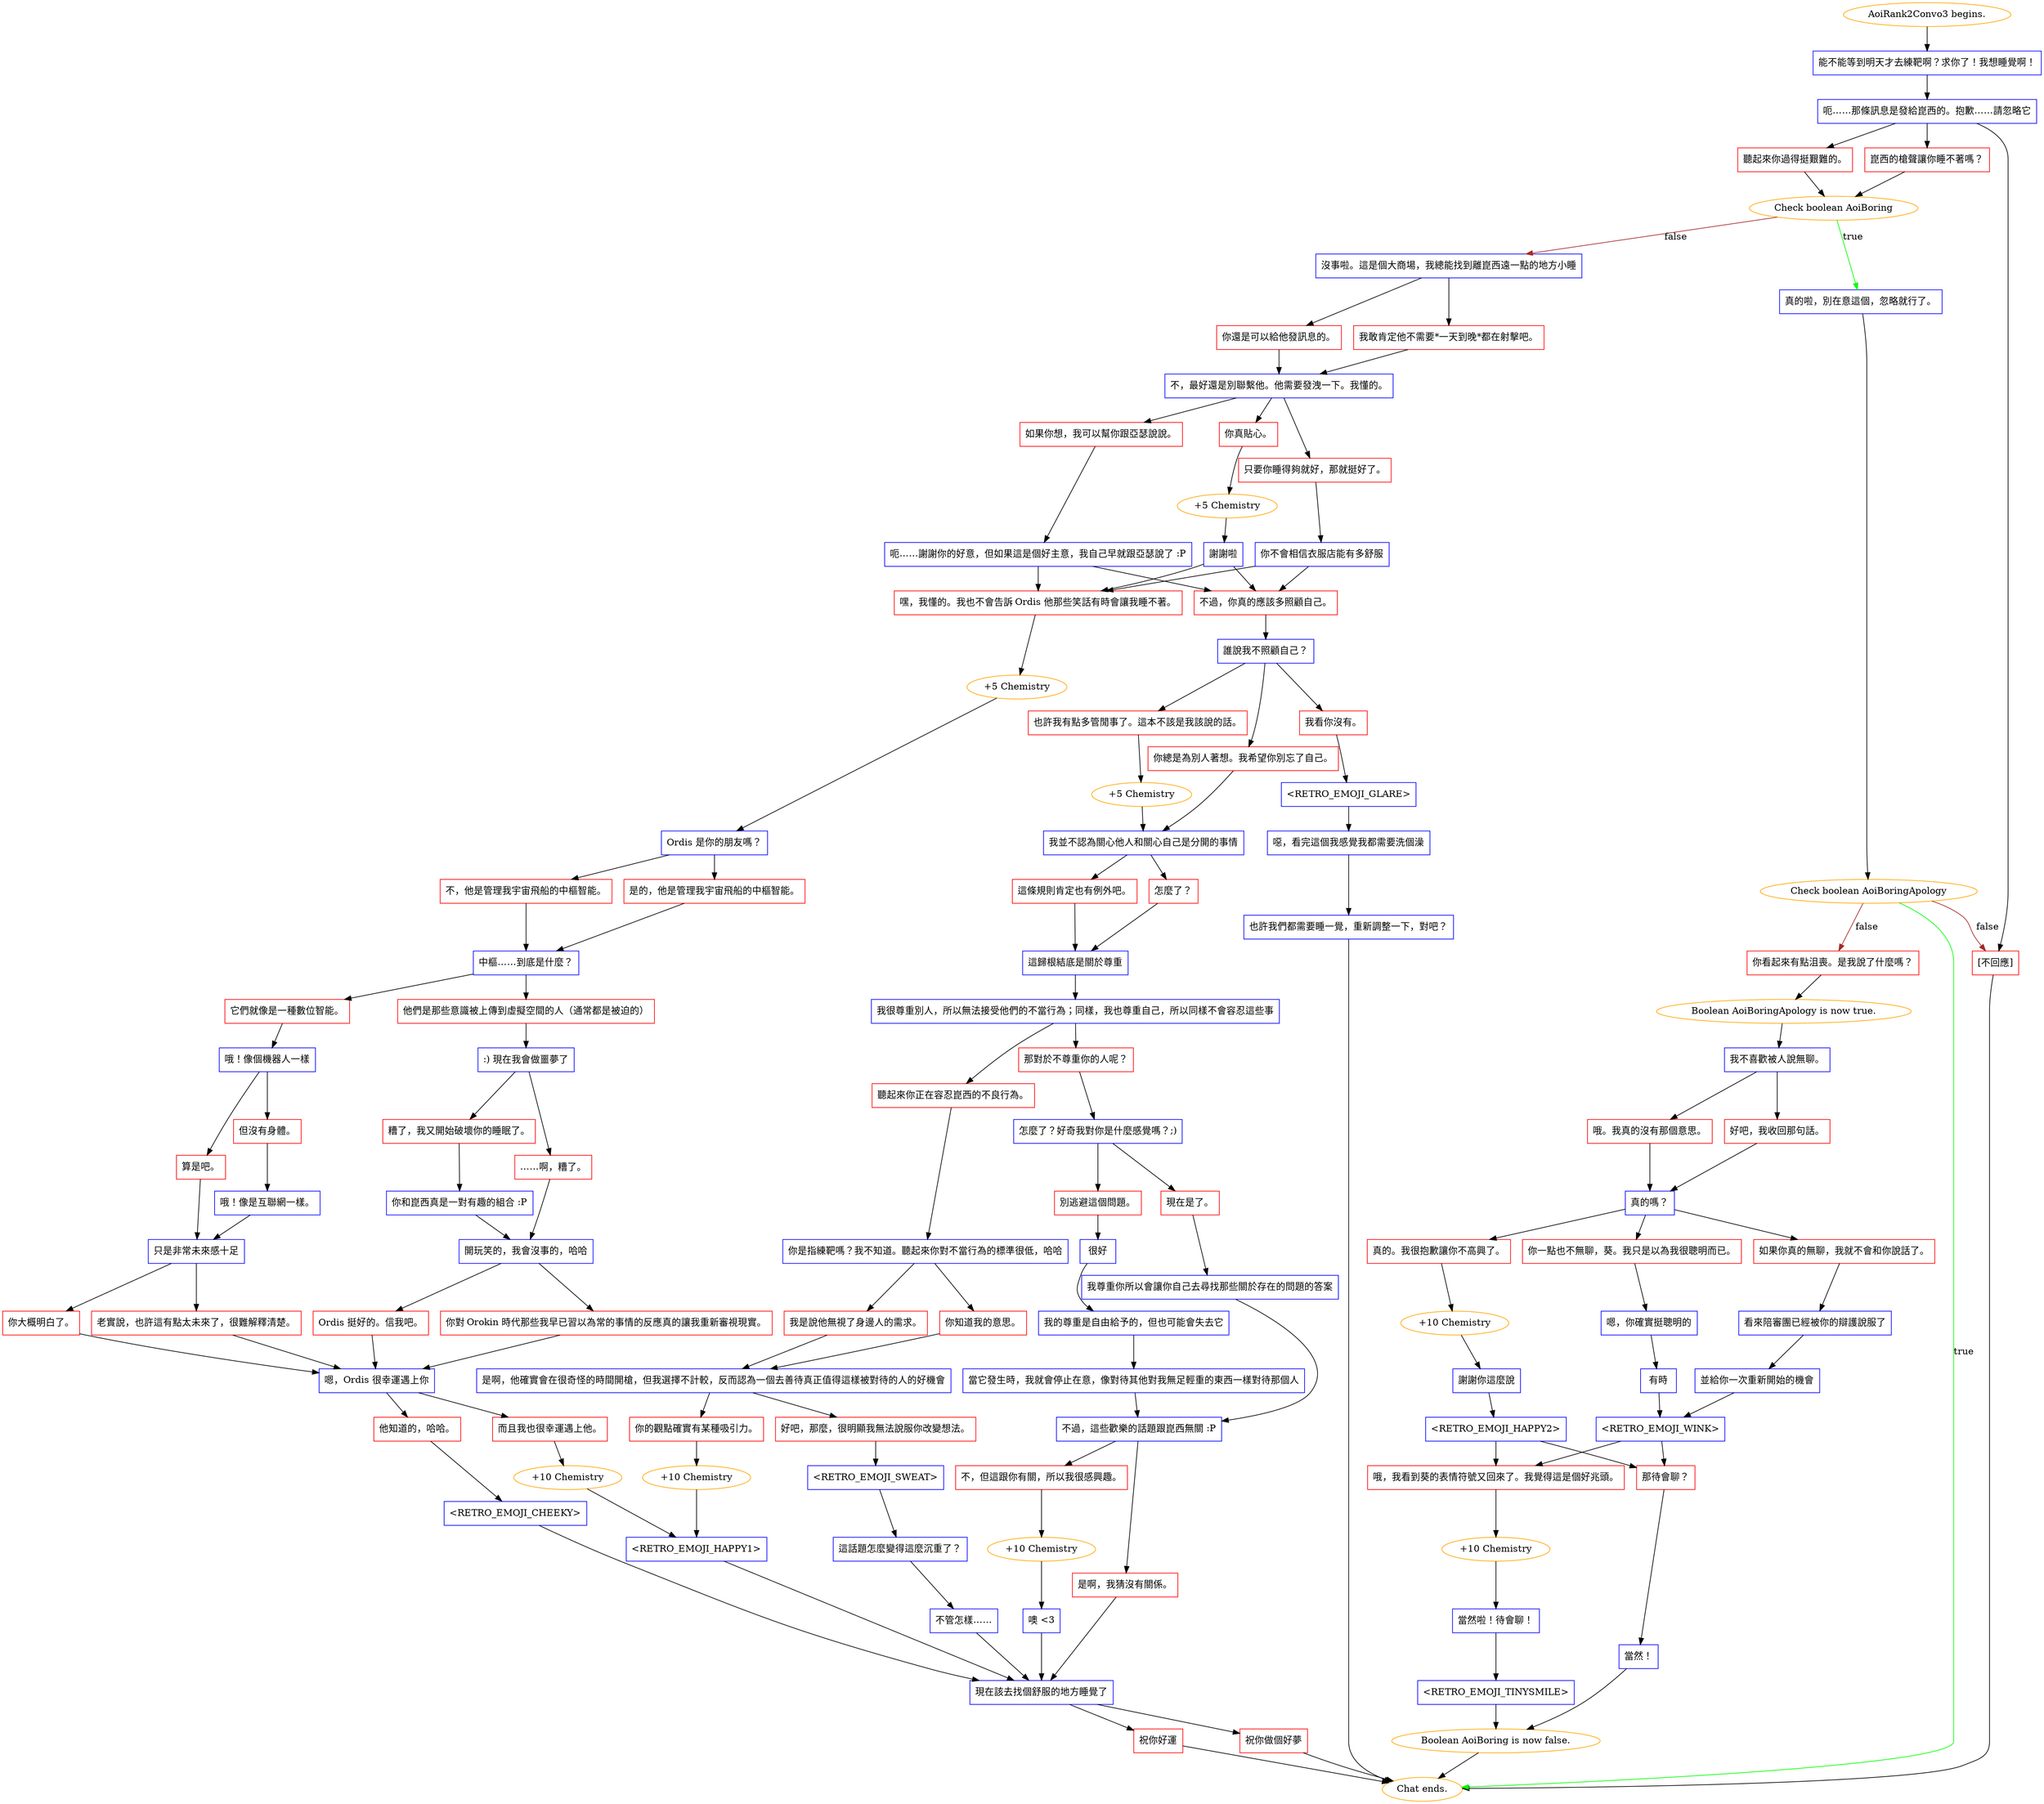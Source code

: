 digraph {
	"AoiRank2Convo3 begins." [color=orange];
		"AoiRank2Convo3 begins." -> j1329965073;
	j1329965073 [label="能不能等到明天才去練靶啊？求你了！我想睡覺啊！",shape=box,color=blue];
		j1329965073 -> j1948161627;
	j1948161627 [label="呃……那條訊息是發給崑西的。抱歉……請忽略它",shape=box,color=blue];
		j1948161627 -> j3978796584;
		j1948161627 -> j2953305601;
		j1948161627 -> j3233129582;
	j3978796584 [label="崑西的槍聲讓你睡不著嗎？",shape=box,color=red];
		j3978796584 -> j984047784;
	j2953305601 [label="聽起來你過得挺艱難的。",shape=box,color=red];
		j2953305601 -> j984047784;
	j3233129582 [label="[不回應]",shape=box,color=red];
		j3233129582 -> "Chat ends.";
	j984047784 [label="Check boolean AoiBoring",color=orange];
		j984047784 -> j4203448732 [label=true,color=green];
		j984047784 -> j3506911729 [label=false,color=brown];
	"Chat ends." [color=orange];
	j4203448732 [label="真的啦，別在意這個，忽略就行了。",shape=box,color=blue];
		j4203448732 -> j1748829211;
	j3506911729 [label="沒事啦。這是個大商場，我總能找到離崑西遠一點的地方小睡",shape=box,color=blue];
		j3506911729 -> j1541126260;
		j3506911729 -> j1882912319;
	j1748829211 [label="Check boolean AoiBoringApology",color=orange];
		j1748829211 -> "Chat ends." [label=true,color=green];
		j1748829211 -> j2077131636 [label=false,color=brown];
		j1748829211 -> j3233129582 [label=false,color=brown];
	j1541126260 [label="我敢肯定他不需要*一天到晚*都在射擊吧。",shape=box,color=red];
		j1541126260 -> j3963734843;
	j1882912319 [label="你還是可以給他發訊息的。",shape=box,color=red];
		j1882912319 -> j3963734843;
	j2077131636 [label="你看起來有點沮喪。是我說了什麼嗎？",shape=box,color=red];
		j2077131636 -> j3795353794;
	j3963734843 [label="不，最好還是別聯繫他。他需要發洩一下。我懂的。",shape=box,color=blue];
		j3963734843 -> j2043135285;
		j3963734843 -> j1589540590;
		j3963734843 -> j2339358134;
	j3795353794 [label="Boolean AoiBoringApology is now true.",color=orange];
		j3795353794 -> j4270231895;
	j2043135285 [label="如果你想，我可以幫你跟亞瑟說說。",shape=box,color=red];
		j2043135285 -> j4030696574;
	j1589540590 [label="你真貼心。",shape=box,color=red];
		j1589540590 -> j316466187;
	j2339358134 [label="只要你睡得夠就好，那就挺好了。",shape=box,color=red];
		j2339358134 -> j2766100659;
	j4270231895 [label="我不喜歡被人說無聊。",shape=box,color=blue];
		j4270231895 -> j1849072514;
		j4270231895 -> j2785843343;
	j4030696574 [label="呃……謝謝你的好意，但如果這是個好主意，我自己早就跟亞瑟說了 :P",shape=box,color=blue];
		j4030696574 -> j390857579;
		j4030696574 -> j2528549067;
	j316466187 [label="+5 Chemistry",color=orange];
		j316466187 -> j3910293456;
	j2766100659 [label="你不會相信衣服店能有多舒服",shape=box,color=blue];
		j2766100659 -> j390857579;
		j2766100659 -> j2528549067;
	j1849072514 [label="哦。我真的沒有那個意思。",shape=box,color=red];
		j1849072514 -> j3304540796;
	j2785843343 [label="好吧，我收回那句話。",shape=box,color=red];
		j2785843343 -> j3304540796;
	j390857579 [label="嘿，我懂的。我也不會告訴 Ordis 他那些笑話有時會讓我睡不著。",shape=box,color=red];
		j390857579 -> j2213553836;
	j2528549067 [label="不過，你真的應該多照顧自己。",shape=box,color=red];
		j2528549067 -> j4172957431;
	j3910293456 [label="謝謝啦",shape=box,color=blue];
		j3910293456 -> j390857579;
		j3910293456 -> j2528549067;
	j3304540796 [label="真的嗎？",shape=box,color=blue];
		j3304540796 -> j1969792492;
		j3304540796 -> j2461845243;
		j3304540796 -> j2393830435;
	j2213553836 [label="+5 Chemistry",color=orange];
		j2213553836 -> j1972620883;
	j4172957431 [label="誰說我不照顧自己？",shape=box,color=blue];
		j4172957431 -> j225126790;
		j4172957431 -> j3401411870;
		j4172957431 -> j1046517368;
	j1969792492 [label="真的。我很抱歉讓你不高興了。",shape=box,color=red];
		j1969792492 -> j3239628791;
	j2461845243 [label="你一點也不無聊，葵。我只是以為我很聰明而已。",shape=box,color=red];
		j2461845243 -> j1357817598;
	j2393830435 [label="如果你真的無聊，我就不會和你說話了。",shape=box,color=red];
		j2393830435 -> j3010860920;
	j1972620883 [label="Ordis 是你的朋友嗎？",shape=box,color=blue];
		j1972620883 -> j1747188877;
		j1972620883 -> j662722297;
	j225126790 [label="你總是為別人著想。我希望你別忘了自己。",shape=box,color=red];
		j225126790 -> j3127900028;
	j3401411870 [label="也許我有點多管閒事了。這本不該是我該說的話。",shape=box,color=red];
		j3401411870 -> j1566072510;
	j1046517368 [label="我看你沒有。",shape=box,color=red];
		j1046517368 -> j2939404127;
	j3239628791 [label="+10 Chemistry",color=orange];
		j3239628791 -> j2834535800;
	j1357817598 [label="嗯，你確實挺聰明的",shape=box,color=blue];
		j1357817598 -> j3163637549;
	j3010860920 [label="看來陪審團已經被你的辯護說服了",shape=box,color=blue];
		j3010860920 -> j1285443942;
	j1747188877 [label="是的，他是管理我宇宙飛船的中樞智能。",shape=box,color=red];
		j1747188877 -> j415827921;
	j662722297 [label="不，他是管理我宇宙飛船的中樞智能。",shape=box,color=red];
		j662722297 -> j415827921;
	j3127900028 [label="我並不認為關心他人和關心自己是分開的事情",shape=box,color=blue];
		j3127900028 -> j498270660;
		j3127900028 -> j4112662671;
	j1566072510 [label="+5 Chemistry",color=orange];
		j1566072510 -> j3127900028;
	j2939404127 [label="<RETRO_EMOJI_GLARE>",shape=box,color=blue];
		j2939404127 -> j3541982158;
	j2834535800 [label="謝謝你這麼說",shape=box,color=blue];
		j2834535800 -> j1995693646;
	j3163637549 [label="有時",shape=box,color=blue];
		j3163637549 -> j3783714755;
	j1285443942 [label="並給你一次重新開始的機會",shape=box,color=blue];
		j1285443942 -> j3783714755;
	j415827921 [label="中樞……到底是什麼？",shape=box,color=blue];
		j415827921 -> j942694389;
		j415827921 -> j2041171758;
	j498270660 [label="這條規則肯定也有例外吧。",shape=box,color=red];
		j498270660 -> j270850853;
	j4112662671 [label="怎麼了？",shape=box,color=red];
		j4112662671 -> j270850853;
	j3541982158 [label="噁，看完這個我感覺我都需要洗個澡",shape=box,color=blue];
		j3541982158 -> j3013825879;
	j1995693646 [label="<RETRO_EMOJI_HAPPY2>",shape=box,color=blue];
		j1995693646 -> j1244891959;
		j1995693646 -> j490186539;
	j3783714755 [label="<RETRO_EMOJI_WINK>",shape=box,color=blue];
		j3783714755 -> j1244891959;
		j3783714755 -> j490186539;
	j942694389 [label="它們就像是一種數位智能。",shape=box,color=red];
		j942694389 -> j1506400413;
	j2041171758 [label="他們是那些意識被上傳到虛擬空間的人（通常都是被迫的）",shape=box,color=red];
		j2041171758 -> j2740542679;
	j270850853 [label="這歸根結底是關於尊重",shape=box,color=blue];
		j270850853 -> j1317759451;
	j3013825879 [label="也許我們都需要睡一覺，重新調整一下，對吧？",shape=box,color=blue];
		j3013825879 -> "Chat ends.";
	j1244891959 [label="那待會聊？",shape=box,color=red];
		j1244891959 -> j2769252710;
	j490186539 [label="哦，我看到葵的表情符號又回來了。我覺得這是個好兆頭。",shape=box,color=red];
		j490186539 -> j3176001180;
	j1506400413 [label="哦！像個機器人一樣",shape=box,color=blue];
		j1506400413 -> j4045457510;
		j1506400413 -> j1148537410;
	j2740542679 [label=":) 現在我會做噩夢了",shape=box,color=blue];
		j2740542679 -> j1635541758;
		j2740542679 -> j2473567859;
	j1317759451 [label="我很尊重別人，所以無法接受他們的不當行為；同樣，我也尊重自己，所以同樣不會容忍這些事",shape=box,color=blue];
		j1317759451 -> j643785561;
		j1317759451 -> j606411138;
	j2769252710 [label="當然！",shape=box,color=blue];
		j2769252710 -> j2581611291;
	j3176001180 [label="+10 Chemistry",color=orange];
		j3176001180 -> j3764454846;
	j4045457510 [label="算是吧。",shape=box,color=red];
		j4045457510 -> j3292685904;
	j1148537410 [label="但沒有身體。",shape=box,color=red];
		j1148537410 -> j3052886550;
	j1635541758 [label="糟了，我又開始破壞你的睡眠了。",shape=box,color=red];
		j1635541758 -> j1860918857;
	j2473567859 [label="……啊，糟了。",shape=box,color=red];
		j2473567859 -> j883885390;
	j643785561 [label="那對於不尊重你的人呢？",shape=box,color=red];
		j643785561 -> j4119875363;
	j606411138 [label="聽起來你正在容忍崑西的不良行為。",shape=box,color=red];
		j606411138 -> j2959717844;
	j2581611291 [label="Boolean AoiBoring is now false.",color=orange];
		j2581611291 -> "Chat ends.";
	j3764454846 [label="當然啦！待會聊！",shape=box,color=blue];
		j3764454846 -> j153386734;
	j3292685904 [label="只是非常未來感十足",shape=box,color=blue];
		j3292685904 -> j46404535;
		j3292685904 -> j1875412978;
	j3052886550 [label="哦！像是互聯網一樣。",shape=box,color=blue];
		j3052886550 -> j3292685904;
	j1860918857 [label="你和崑西真是一對有趣的組合 :P",shape=box,color=blue];
		j1860918857 -> j883885390;
	j883885390 [label="開玩笑的，我會沒事的，哈哈",shape=box,color=blue];
		j883885390 -> j241905706;
		j883885390 -> j3775697047;
	j4119875363 [label="怎麼了？好奇我對你是什麼感覺嗎？;)",shape=box,color=blue];
		j4119875363 -> j2493848669;
		j4119875363 -> j3207967571;
	j2959717844 [label="你是指練靶嗎？我不知道。聽起來你對不當行為的標準很低，哈哈",shape=box,color=blue];
		j2959717844 -> j296180567;
		j2959717844 -> j3249850775;
	j153386734 [label="<RETRO_EMOJI_TINYSMILE>",shape=box,color=blue];
		j153386734 -> j2581611291;
	j46404535 [label="你大概明白了。",shape=box,color=red];
		j46404535 -> j2223872509;
	j1875412978 [label="老實說，也許這有點太未來了，很難解釋清楚。",shape=box,color=red];
		j1875412978 -> j2223872509;
	j241905706 [label="Ordis 挺好的。信我吧。",shape=box,color=red];
		j241905706 -> j2223872509;
	j3775697047 [label="你對 Orokin 時代那些我早已習以為常的事情的反應真的讓我重新審視現實。",shape=box,color=red];
		j3775697047 -> j2223872509;
	j2493848669 [label="現在是了。",shape=box,color=red];
		j2493848669 -> j3208594594;
	j3207967571 [label="別逃避這個問題。",shape=box,color=red];
		j3207967571 -> j3090062394;
	j296180567 [label="你知道我的意思。",shape=box,color=red];
		j296180567 -> j1452785617;
	j3249850775 [label="我是說他無視了身邊人的需求。",shape=box,color=red];
		j3249850775 -> j1452785617;
	j2223872509 [label="嗯，Ordis 很幸運遇上你",shape=box,color=blue];
		j2223872509 -> j255917138;
		j2223872509 -> j2993292028;
	j3208594594 [label="我尊重你所以會讓你自己去尋找那些關於存在的問題的答案",shape=box,color=blue];
		j3208594594 -> j619204899;
	j3090062394 [label="很好",shape=box,color=blue];
		j3090062394 -> j2755112052;
	j1452785617 [label="是啊，他確實會在很奇怪的時間開槍，但我選擇不計較，反而認為一個去善待真正值得這樣被對待的人的好機會",shape=box,color=blue];
		j1452785617 -> j2278664980;
		j1452785617 -> j2743544909;
	j255917138 [label="他知道的，哈哈。",shape=box,color=red];
		j255917138 -> j1014384318;
	j2993292028 [label="而且我也很幸運遇上他。",shape=box,color=red];
		j2993292028 -> j3924970257;
	j619204899 [label="不過，這些歡樂的話題跟崑西無關 :P",shape=box,color=blue];
		j619204899 -> j3725203462;
		j619204899 -> j4054080379;
	j2755112052 [label="我的尊重是自由給予的，但也可能會失去它",shape=box,color=blue];
		j2755112052 -> j3612960384;
	j2278664980 [label="好吧，那麼，很明顯我無法說服你改變想法。",shape=box,color=red];
		j2278664980 -> j947475835;
	j2743544909 [label="你的觀點確實有某種吸引力。",shape=box,color=red];
		j2743544909 -> j1371915854;
	j1014384318 [label="<RETRO_EMOJI_CHEEKY>",shape=box,color=blue];
		j1014384318 -> j2109407542;
	j3924970257 [label="+10 Chemistry",color=orange];
		j3924970257 -> j2741057641;
	j3725203462 [label="不，但這跟你有關，所以我很感興趣。",shape=box,color=red];
		j3725203462 -> j4078383679;
	j4054080379 [label="是啊，我猜沒有關係。",shape=box,color=red];
		j4054080379 -> j2109407542;
	j3612960384 [label="當它發生時，我就會停止在意，像對待其他對我無足輕重的東西一樣對待那個人",shape=box,color=blue];
		j3612960384 -> j619204899;
	j947475835 [label="<RETRO_EMOJI_SWEAT>",shape=box,color=blue];
		j947475835 -> j3606673658;
	j1371915854 [label="+10 Chemistry",color=orange];
		j1371915854 -> j2741057641;
	j2109407542 [label="現在該去找個舒服的地方睡覺了",shape=box,color=blue];
		j2109407542 -> j1124038996;
		j2109407542 -> j685482158;
	j2741057641 [label="<RETRO_EMOJI_HAPPY1>",shape=box,color=blue];
		j2741057641 -> j2109407542;
	j4078383679 [label="+10 Chemistry",color=orange];
		j4078383679 -> j1544581827;
	j3606673658 [label="這話題怎麼變得這麼沉重了？",shape=box,color=blue];
		j3606673658 -> j1500916770;
	j1124038996 [label="祝你好運",shape=box,color=red];
		j1124038996 -> "Chat ends.";
	j685482158 [label="祝你做個好夢",shape=box,color=red];
		j685482158 -> "Chat ends.";
	j1544581827 [label="噢 <3",shape=box,color=blue];
		j1544581827 -> j2109407542;
	j1500916770 [label="不管怎樣……",shape=box,color=blue];
		j1500916770 -> j2109407542;
}